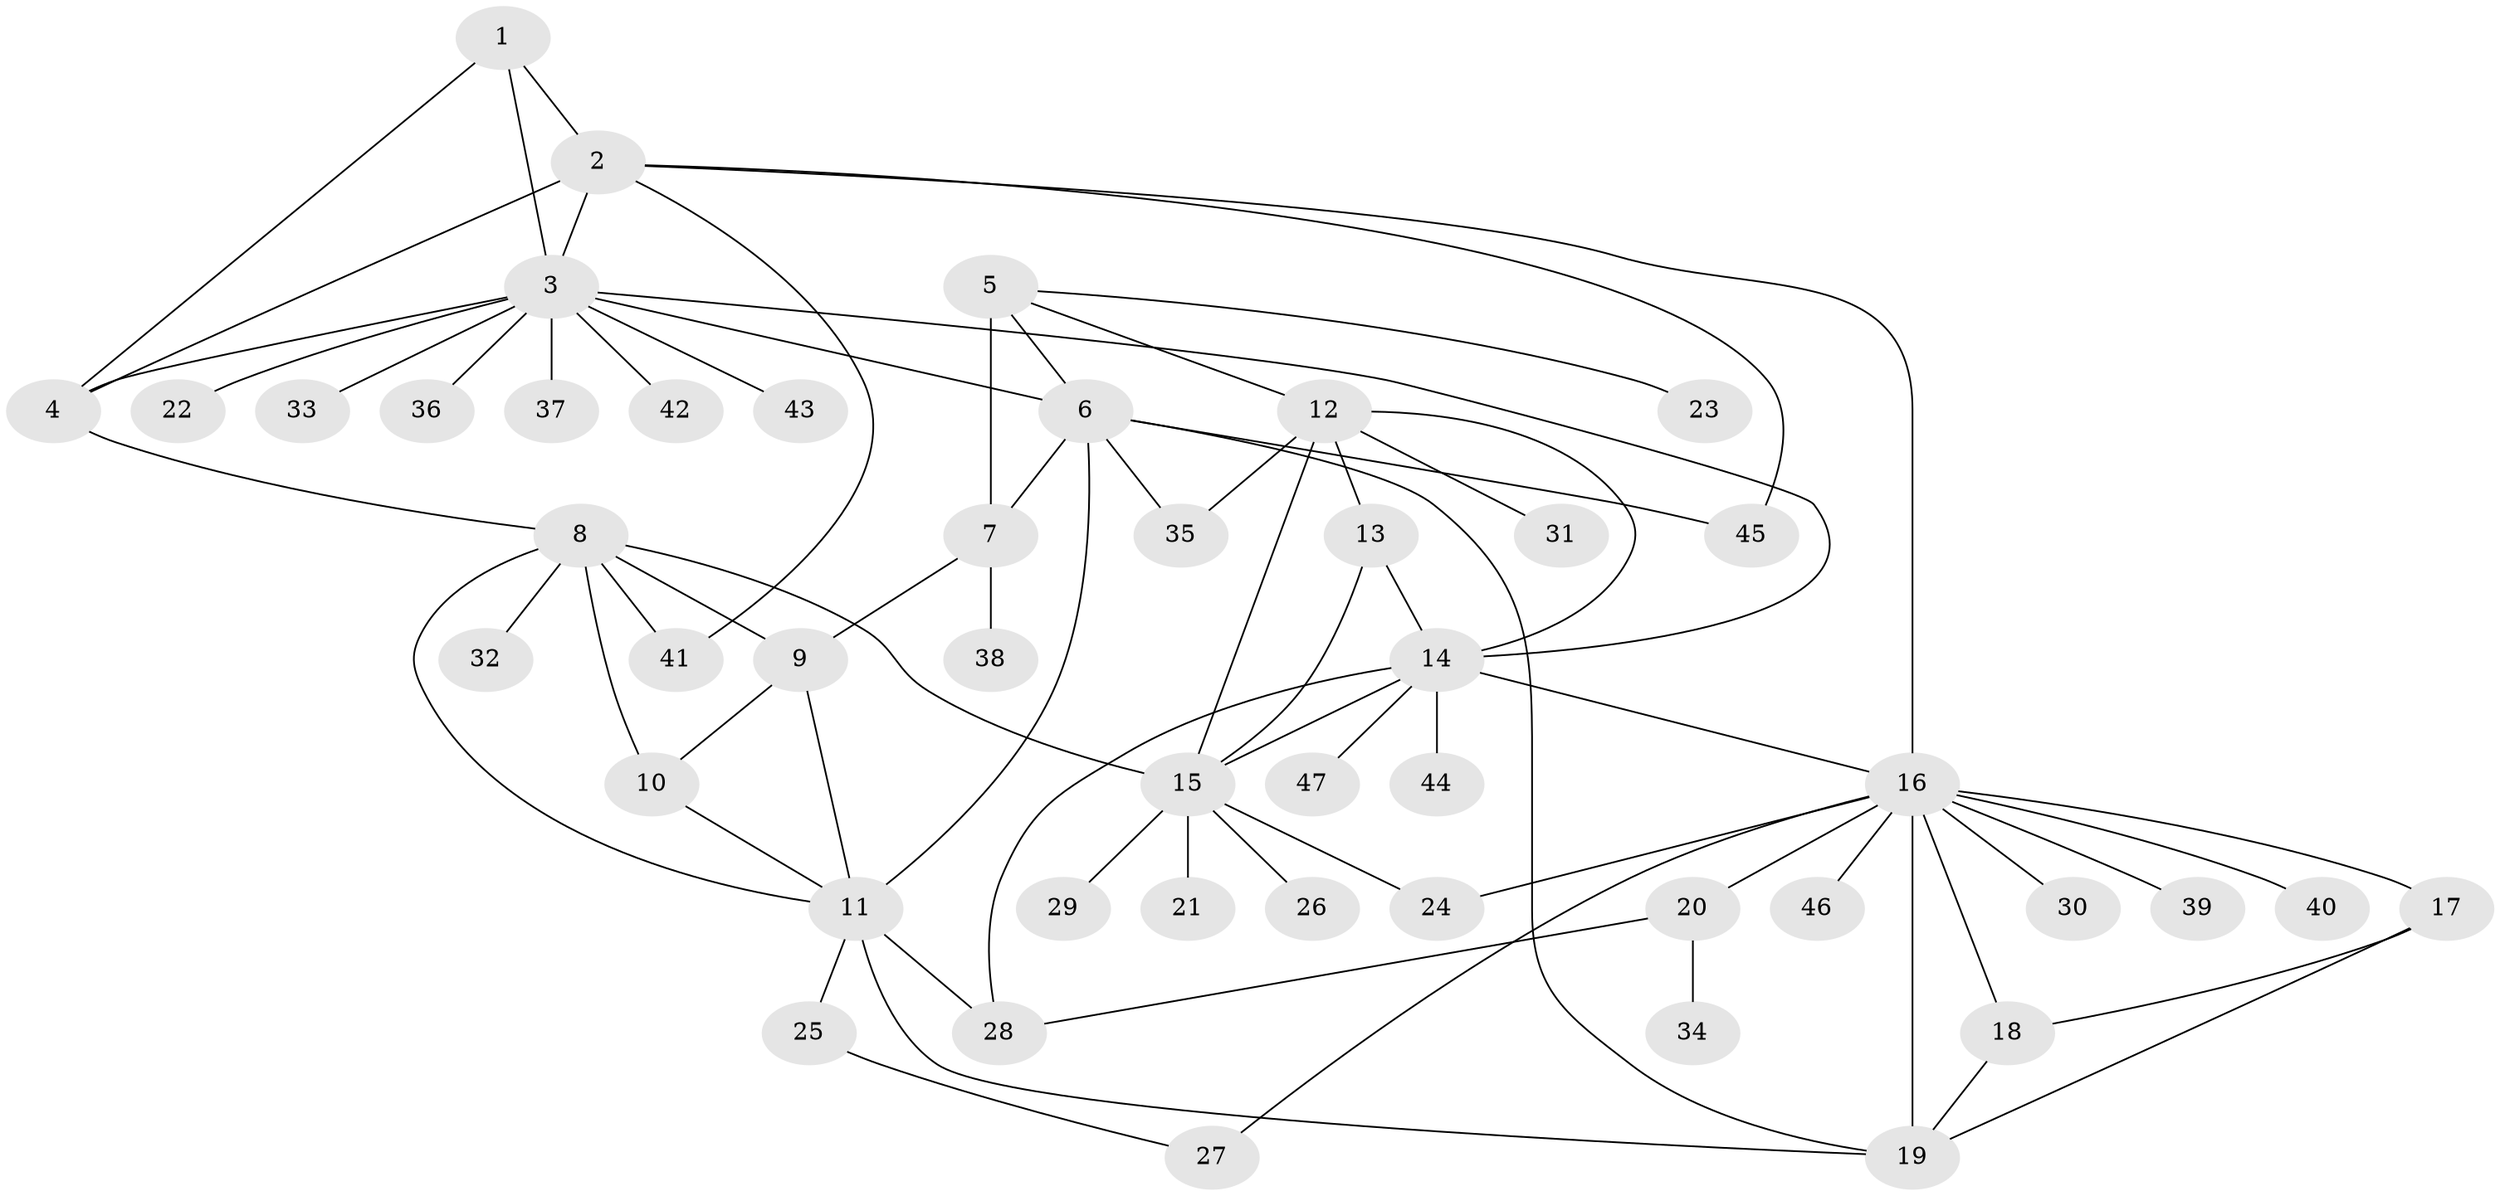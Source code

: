 // original degree distribution, {4: 0.05747126436781609, 8: 0.011494252873563218, 12: 0.011494252873563218, 5: 0.034482758620689655, 9: 0.034482758620689655, 11: 0.011494252873563218, 3: 0.06896551724137931, 7: 0.022988505747126436, 10: 0.011494252873563218, 13: 0.011494252873563218, 6: 0.011494252873563218, 1: 0.5287356321839081, 2: 0.1839080459770115}
// Generated by graph-tools (version 1.1) at 2025/37/03/09/25 02:37:35]
// undirected, 47 vertices, 73 edges
graph export_dot {
graph [start="1"]
  node [color=gray90,style=filled];
  1;
  2;
  3;
  4;
  5;
  6;
  7;
  8;
  9;
  10;
  11;
  12;
  13;
  14;
  15;
  16;
  17;
  18;
  19;
  20;
  21;
  22;
  23;
  24;
  25;
  26;
  27;
  28;
  29;
  30;
  31;
  32;
  33;
  34;
  35;
  36;
  37;
  38;
  39;
  40;
  41;
  42;
  43;
  44;
  45;
  46;
  47;
  1 -- 2 [weight=1.0];
  1 -- 3 [weight=1.0];
  1 -- 4 [weight=1.0];
  2 -- 3 [weight=1.0];
  2 -- 4 [weight=2.0];
  2 -- 16 [weight=1.0];
  2 -- 41 [weight=1.0];
  2 -- 45 [weight=1.0];
  3 -- 4 [weight=1.0];
  3 -- 6 [weight=1.0];
  3 -- 14 [weight=1.0];
  3 -- 22 [weight=1.0];
  3 -- 33 [weight=1.0];
  3 -- 36 [weight=1.0];
  3 -- 37 [weight=1.0];
  3 -- 42 [weight=1.0];
  3 -- 43 [weight=1.0];
  4 -- 8 [weight=1.0];
  5 -- 6 [weight=2.0];
  5 -- 7 [weight=7.0];
  5 -- 12 [weight=1.0];
  5 -- 23 [weight=1.0];
  6 -- 7 [weight=1.0];
  6 -- 11 [weight=1.0];
  6 -- 19 [weight=1.0];
  6 -- 35 [weight=1.0];
  6 -- 45 [weight=1.0];
  7 -- 9 [weight=1.0];
  7 -- 38 [weight=1.0];
  8 -- 9 [weight=1.0];
  8 -- 10 [weight=2.0];
  8 -- 11 [weight=1.0];
  8 -- 15 [weight=1.0];
  8 -- 32 [weight=1.0];
  8 -- 41 [weight=1.0];
  9 -- 10 [weight=1.0];
  9 -- 11 [weight=1.0];
  10 -- 11 [weight=1.0];
  11 -- 19 [weight=1.0];
  11 -- 25 [weight=1.0];
  11 -- 28 [weight=2.0];
  12 -- 13 [weight=1.0];
  12 -- 14 [weight=1.0];
  12 -- 15 [weight=1.0];
  12 -- 31 [weight=1.0];
  12 -- 35 [weight=1.0];
  13 -- 14 [weight=1.0];
  13 -- 15 [weight=1.0];
  14 -- 15 [weight=1.0];
  14 -- 16 [weight=1.0];
  14 -- 28 [weight=1.0];
  14 -- 44 [weight=1.0];
  14 -- 47 [weight=1.0];
  15 -- 21 [weight=1.0];
  15 -- 24 [weight=2.0];
  15 -- 26 [weight=1.0];
  15 -- 29 [weight=1.0];
  16 -- 17 [weight=1.0];
  16 -- 18 [weight=1.0];
  16 -- 19 [weight=1.0];
  16 -- 20 [weight=1.0];
  16 -- 24 [weight=1.0];
  16 -- 27 [weight=1.0];
  16 -- 30 [weight=1.0];
  16 -- 39 [weight=1.0];
  16 -- 40 [weight=1.0];
  16 -- 46 [weight=1.0];
  17 -- 18 [weight=1.0];
  17 -- 19 [weight=1.0];
  18 -- 19 [weight=1.0];
  20 -- 28 [weight=1.0];
  20 -- 34 [weight=1.0];
  25 -- 27 [weight=1.0];
}
